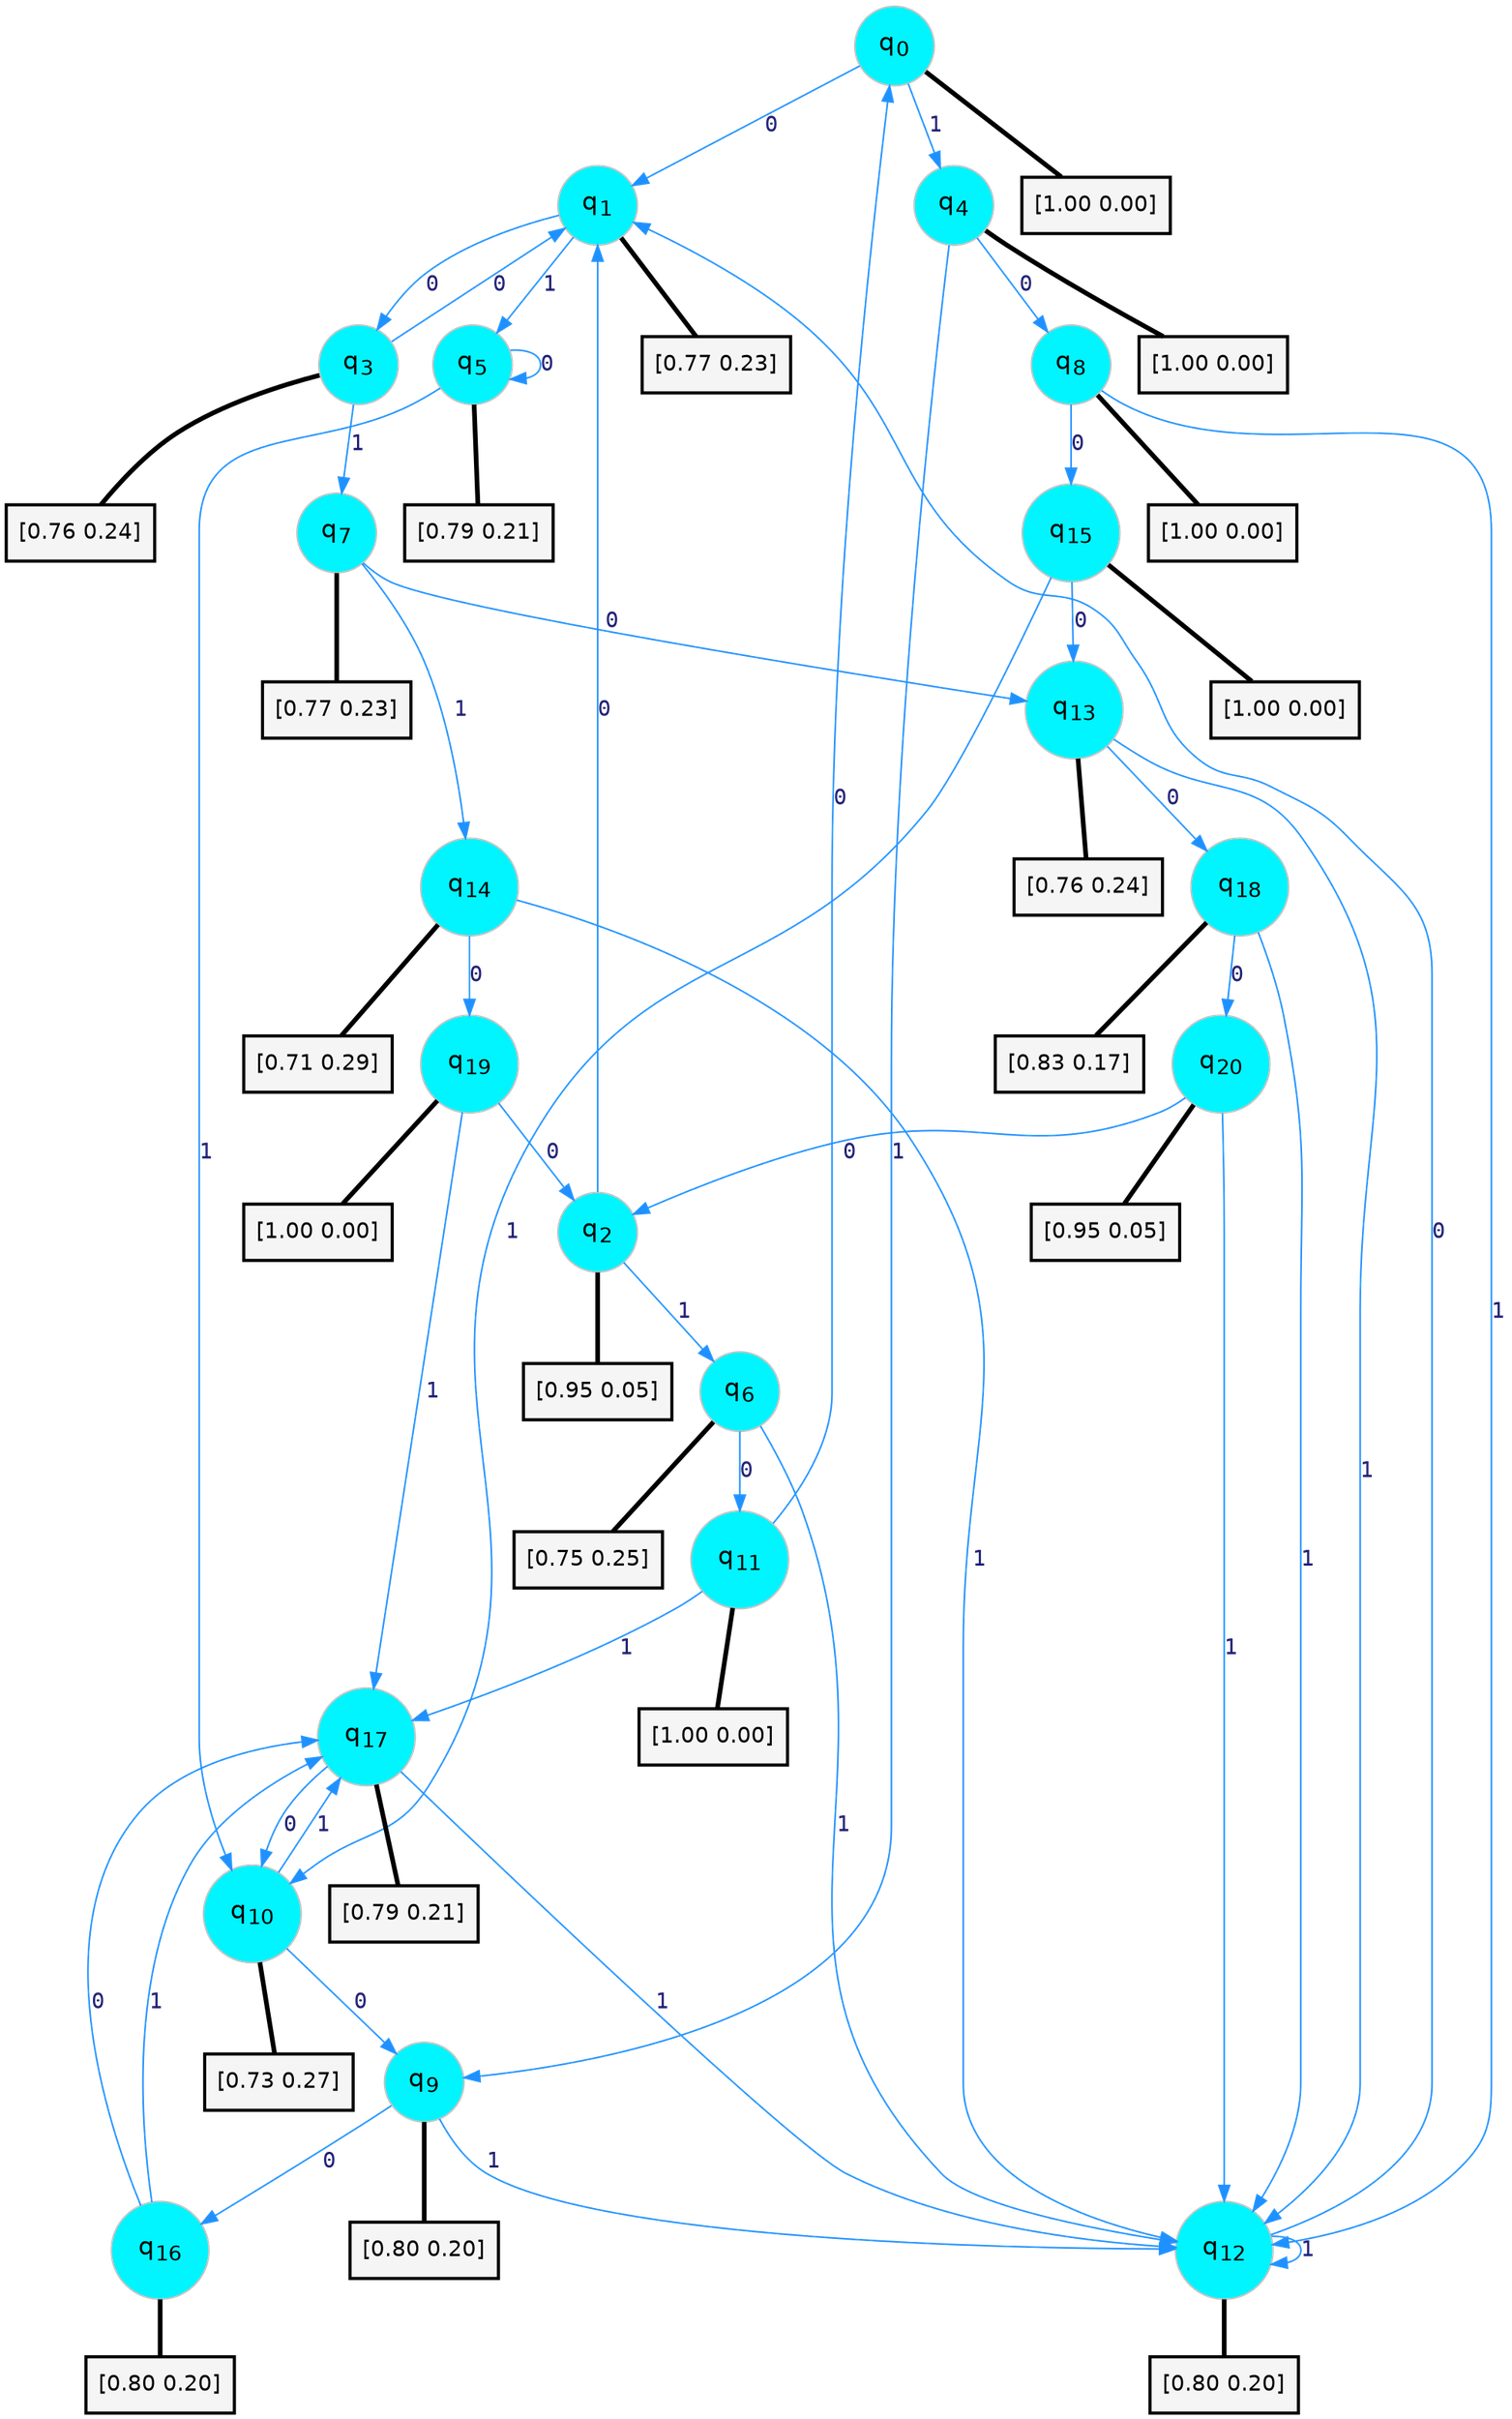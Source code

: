 digraph G {
graph [
bgcolor=transparent, dpi=300, rankdir=TD, size="40,25"];
node [
color=gray, fillcolor=turquoise1, fontcolor=black, fontname=Helvetica, fontsize=16, fontweight=bold, shape=circle, style=filled];
edge [
arrowsize=1, color=dodgerblue1, fontcolor=midnightblue, fontname=courier, fontweight=bold, penwidth=1, style=solid, weight=20];
0[label=<q<SUB>0</SUB>>];
1[label=<q<SUB>1</SUB>>];
2[label=<q<SUB>2</SUB>>];
3[label=<q<SUB>3</SUB>>];
4[label=<q<SUB>4</SUB>>];
5[label=<q<SUB>5</SUB>>];
6[label=<q<SUB>6</SUB>>];
7[label=<q<SUB>7</SUB>>];
8[label=<q<SUB>8</SUB>>];
9[label=<q<SUB>9</SUB>>];
10[label=<q<SUB>10</SUB>>];
11[label=<q<SUB>11</SUB>>];
12[label=<q<SUB>12</SUB>>];
13[label=<q<SUB>13</SUB>>];
14[label=<q<SUB>14</SUB>>];
15[label=<q<SUB>15</SUB>>];
16[label=<q<SUB>16</SUB>>];
17[label=<q<SUB>17</SUB>>];
18[label=<q<SUB>18</SUB>>];
19[label=<q<SUB>19</SUB>>];
20[label=<q<SUB>20</SUB>>];
21[label="[1.00 0.00]", shape=box,fontcolor=black, fontname=Helvetica, fontsize=14, penwidth=2, fillcolor=whitesmoke,color=black];
22[label="[0.77 0.23]", shape=box,fontcolor=black, fontname=Helvetica, fontsize=14, penwidth=2, fillcolor=whitesmoke,color=black];
23[label="[0.95 0.05]", shape=box,fontcolor=black, fontname=Helvetica, fontsize=14, penwidth=2, fillcolor=whitesmoke,color=black];
24[label="[0.76 0.24]", shape=box,fontcolor=black, fontname=Helvetica, fontsize=14, penwidth=2, fillcolor=whitesmoke,color=black];
25[label="[1.00 0.00]", shape=box,fontcolor=black, fontname=Helvetica, fontsize=14, penwidth=2, fillcolor=whitesmoke,color=black];
26[label="[0.79 0.21]", shape=box,fontcolor=black, fontname=Helvetica, fontsize=14, penwidth=2, fillcolor=whitesmoke,color=black];
27[label="[0.75 0.25]", shape=box,fontcolor=black, fontname=Helvetica, fontsize=14, penwidth=2, fillcolor=whitesmoke,color=black];
28[label="[0.77 0.23]", shape=box,fontcolor=black, fontname=Helvetica, fontsize=14, penwidth=2, fillcolor=whitesmoke,color=black];
29[label="[1.00 0.00]", shape=box,fontcolor=black, fontname=Helvetica, fontsize=14, penwidth=2, fillcolor=whitesmoke,color=black];
30[label="[0.80 0.20]", shape=box,fontcolor=black, fontname=Helvetica, fontsize=14, penwidth=2, fillcolor=whitesmoke,color=black];
31[label="[0.73 0.27]", shape=box,fontcolor=black, fontname=Helvetica, fontsize=14, penwidth=2, fillcolor=whitesmoke,color=black];
32[label="[1.00 0.00]", shape=box,fontcolor=black, fontname=Helvetica, fontsize=14, penwidth=2, fillcolor=whitesmoke,color=black];
33[label="[0.80 0.20]", shape=box,fontcolor=black, fontname=Helvetica, fontsize=14, penwidth=2, fillcolor=whitesmoke,color=black];
34[label="[0.76 0.24]", shape=box,fontcolor=black, fontname=Helvetica, fontsize=14, penwidth=2, fillcolor=whitesmoke,color=black];
35[label="[0.71 0.29]", shape=box,fontcolor=black, fontname=Helvetica, fontsize=14, penwidth=2, fillcolor=whitesmoke,color=black];
36[label="[1.00 0.00]", shape=box,fontcolor=black, fontname=Helvetica, fontsize=14, penwidth=2, fillcolor=whitesmoke,color=black];
37[label="[0.80 0.20]", shape=box,fontcolor=black, fontname=Helvetica, fontsize=14, penwidth=2, fillcolor=whitesmoke,color=black];
38[label="[0.79 0.21]", shape=box,fontcolor=black, fontname=Helvetica, fontsize=14, penwidth=2, fillcolor=whitesmoke,color=black];
39[label="[0.83 0.17]", shape=box,fontcolor=black, fontname=Helvetica, fontsize=14, penwidth=2, fillcolor=whitesmoke,color=black];
40[label="[1.00 0.00]", shape=box,fontcolor=black, fontname=Helvetica, fontsize=14, penwidth=2, fillcolor=whitesmoke,color=black];
41[label="[0.95 0.05]", shape=box,fontcolor=black, fontname=Helvetica, fontsize=14, penwidth=2, fillcolor=whitesmoke,color=black];
0->1 [label=0];
0->4 [label=1];
0->21 [arrowhead=none, penwidth=3,color=black];
1->3 [label=0];
1->5 [label=1];
1->22 [arrowhead=none, penwidth=3,color=black];
2->1 [label=0];
2->6 [label=1];
2->23 [arrowhead=none, penwidth=3,color=black];
3->1 [label=0];
3->7 [label=1];
3->24 [arrowhead=none, penwidth=3,color=black];
4->8 [label=0];
4->9 [label=1];
4->25 [arrowhead=none, penwidth=3,color=black];
5->5 [label=0];
5->10 [label=1];
5->26 [arrowhead=none, penwidth=3,color=black];
6->11 [label=0];
6->12 [label=1];
6->27 [arrowhead=none, penwidth=3,color=black];
7->13 [label=0];
7->14 [label=1];
7->28 [arrowhead=none, penwidth=3,color=black];
8->15 [label=0];
8->12 [label=1];
8->29 [arrowhead=none, penwidth=3,color=black];
9->16 [label=0];
9->12 [label=1];
9->30 [arrowhead=none, penwidth=3,color=black];
10->9 [label=0];
10->17 [label=1];
10->31 [arrowhead=none, penwidth=3,color=black];
11->0 [label=0];
11->17 [label=1];
11->32 [arrowhead=none, penwidth=3,color=black];
12->1 [label=0];
12->12 [label=1];
12->33 [arrowhead=none, penwidth=3,color=black];
13->18 [label=0];
13->12 [label=1];
13->34 [arrowhead=none, penwidth=3,color=black];
14->19 [label=0];
14->12 [label=1];
14->35 [arrowhead=none, penwidth=3,color=black];
15->13 [label=0];
15->10 [label=1];
15->36 [arrowhead=none, penwidth=3,color=black];
16->17 [label=0];
16->17 [label=1];
16->37 [arrowhead=none, penwidth=3,color=black];
17->10 [label=0];
17->12 [label=1];
17->38 [arrowhead=none, penwidth=3,color=black];
18->20 [label=0];
18->12 [label=1];
18->39 [arrowhead=none, penwidth=3,color=black];
19->2 [label=0];
19->17 [label=1];
19->40 [arrowhead=none, penwidth=3,color=black];
20->2 [label=0];
20->12 [label=1];
20->41 [arrowhead=none, penwidth=3,color=black];
}
